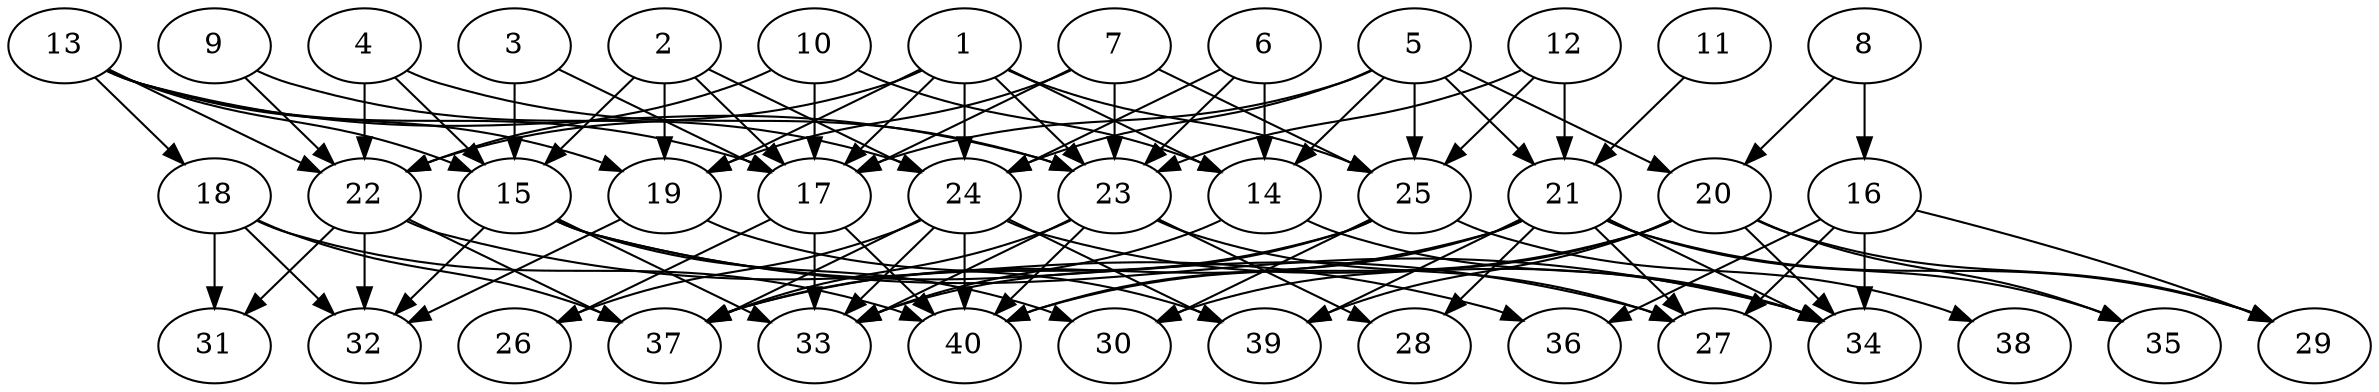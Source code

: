 // DAG automatically generated by daggen at Thu Oct  3 14:06:49 2019
// ./daggen --dot -n 40 --ccr 0.5 --fat 0.7 --regular 0.7 --density 0.5 --mindata 5242880 --maxdata 52428800 
digraph G {
  1 [size="21102592", alpha="0.14", expect_size="10551296"] 
  1 -> 14 [size ="10551296"]
  1 -> 17 [size ="10551296"]
  1 -> 19 [size ="10551296"]
  1 -> 22 [size ="10551296"]
  1 -> 23 [size ="10551296"]
  1 -> 24 [size ="10551296"]
  1 -> 25 [size ="10551296"]
  2 [size="35321856", alpha="0.20", expect_size="17660928"] 
  2 -> 15 [size ="17660928"]
  2 -> 17 [size ="17660928"]
  2 -> 19 [size ="17660928"]
  2 -> 24 [size ="17660928"]
  3 [size="42045440", alpha="0.12", expect_size="21022720"] 
  3 -> 15 [size ="21022720"]
  3 -> 17 [size ="21022720"]
  4 [size="13125632", alpha="0.08", expect_size="6562816"] 
  4 -> 15 [size ="6562816"]
  4 -> 22 [size ="6562816"]
  4 -> 23 [size ="6562816"]
  5 [size="63297536", alpha="0.06", expect_size="31648768"] 
  5 -> 14 [size ="31648768"]
  5 -> 17 [size ="31648768"]
  5 -> 20 [size ="31648768"]
  5 -> 21 [size ="31648768"]
  5 -> 24 [size ="31648768"]
  5 -> 25 [size ="31648768"]
  6 [size="96051200", alpha="0.17", expect_size="48025600"] 
  6 -> 14 [size ="48025600"]
  6 -> 23 [size ="48025600"]
  6 -> 24 [size ="48025600"]
  7 [size="55611392", alpha="0.01", expect_size="27805696"] 
  7 -> 17 [size ="27805696"]
  7 -> 19 [size ="27805696"]
  7 -> 23 [size ="27805696"]
  7 -> 25 [size ="27805696"]
  8 [size="41531392", alpha="0.15", expect_size="20765696"] 
  8 -> 16 [size ="20765696"]
  8 -> 20 [size ="20765696"]
  9 [size="85295104", alpha="0.03", expect_size="42647552"] 
  9 -> 22 [size ="42647552"]
  9 -> 24 [size ="42647552"]
  10 [size="64935936", alpha="0.10", expect_size="32467968"] 
  10 -> 14 [size ="32467968"]
  10 -> 17 [size ="32467968"]
  10 -> 22 [size ="32467968"]
  11 [size="59389952", alpha="0.01", expect_size="29694976"] 
  11 -> 21 [size ="29694976"]
  12 [size="30617600", alpha="0.16", expect_size="15308800"] 
  12 -> 21 [size ="15308800"]
  12 -> 23 [size ="15308800"]
  12 -> 25 [size ="15308800"]
  13 [size="28665856", alpha="0.19", expect_size="14332928"] 
  13 -> 15 [size ="14332928"]
  13 -> 17 [size ="14332928"]
  13 -> 18 [size ="14332928"]
  13 -> 19 [size ="14332928"]
  13 -> 22 [size ="14332928"]
  13 -> 23 [size ="14332928"]
  14 [size="83388416", alpha="0.11", expect_size="41694208"] 
  14 -> 33 [size ="41694208"]
  14 -> 34 [size ="41694208"]
  15 [size="26601472", alpha="0.03", expect_size="13300736"] 
  15 -> 27 [size ="13300736"]
  15 -> 30 [size ="13300736"]
  15 -> 32 [size ="13300736"]
  15 -> 33 [size ="13300736"]
  15 -> 34 [size ="13300736"]
  16 [size="56688640", alpha="0.05", expect_size="28344320"] 
  16 -> 27 [size ="28344320"]
  16 -> 29 [size ="28344320"]
  16 -> 34 [size ="28344320"]
  16 -> 36 [size ="28344320"]
  17 [size="44449792", alpha="0.10", expect_size="22224896"] 
  17 -> 26 [size ="22224896"]
  17 -> 33 [size ="22224896"]
  17 -> 40 [size ="22224896"]
  18 [size="51472384", alpha="0.13", expect_size="25736192"] 
  18 -> 31 [size ="25736192"]
  18 -> 32 [size ="25736192"]
  18 -> 37 [size ="25736192"]
  18 -> 40 [size ="25736192"]
  19 [size="29773824", alpha="0.07", expect_size="14886912"] 
  19 -> 32 [size ="14886912"]
  19 -> 39 [size ="14886912"]
  20 [size="41746432", alpha="0.12", expect_size="20873216"] 
  20 -> 29 [size ="20873216"]
  20 -> 30 [size ="20873216"]
  20 -> 34 [size ="20873216"]
  20 -> 35 [size ="20873216"]
  20 -> 39 [size ="20873216"]
  20 -> 40 [size ="20873216"]
  21 [size="90474496", alpha="0.18", expect_size="45237248"] 
  21 -> 27 [size ="45237248"]
  21 -> 28 [size ="45237248"]
  21 -> 29 [size ="45237248"]
  21 -> 34 [size ="45237248"]
  21 -> 35 [size ="45237248"]
  21 -> 37 [size ="45237248"]
  21 -> 39 [size ="45237248"]
  21 -> 40 [size ="45237248"]
  22 [size="94265344", alpha="0.10", expect_size="47132672"] 
  22 -> 31 [size ="47132672"]
  22 -> 32 [size ="47132672"]
  22 -> 36 [size ="47132672"]
  22 -> 37 [size ="47132672"]
  23 [size="76324864", alpha="0.09", expect_size="38162432"] 
  23 -> 27 [size ="38162432"]
  23 -> 28 [size ="38162432"]
  23 -> 33 [size ="38162432"]
  23 -> 37 [size ="38162432"]
  23 -> 40 [size ="38162432"]
  24 [size="73920512", alpha="0.08", expect_size="36960256"] 
  24 -> 26 [size ="36960256"]
  24 -> 33 [size ="36960256"]
  24 -> 34 [size ="36960256"]
  24 -> 37 [size ="36960256"]
  24 -> 39 [size ="36960256"]
  24 -> 40 [size ="36960256"]
  25 [size="31885312", alpha="0.19", expect_size="15942656"] 
  25 -> 30 [size ="15942656"]
  25 -> 33 [size ="15942656"]
  25 -> 37 [size ="15942656"]
  25 -> 38 [size ="15942656"]
  26 [size="47296512", alpha="0.07", expect_size="23648256"] 
  27 [size="72163328", alpha="0.05", expect_size="36081664"] 
  28 [size="23459840", alpha="0.10", expect_size="11729920"] 
  29 [size="86996992", alpha="0.11", expect_size="43498496"] 
  30 [size="25942016", alpha="0.03", expect_size="12971008"] 
  31 [size="80416768", alpha="0.05", expect_size="40208384"] 
  32 [size="72298496", alpha="0.12", expect_size="36149248"] 
  33 [size="26421248", alpha="0.03", expect_size="13210624"] 
  34 [size="68718592", alpha="0.09", expect_size="34359296"] 
  35 [size="13088768", alpha="0.18", expect_size="6544384"] 
  36 [size="101089280", alpha="0.17", expect_size="50544640"] 
  37 [size="40798208", alpha="0.04", expect_size="20399104"] 
  38 [size="66086912", alpha="0.19", expect_size="33043456"] 
  39 [size="19259392", alpha="0.18", expect_size="9629696"] 
  40 [size="69496832", alpha="0.04", expect_size="34748416"] 
}
